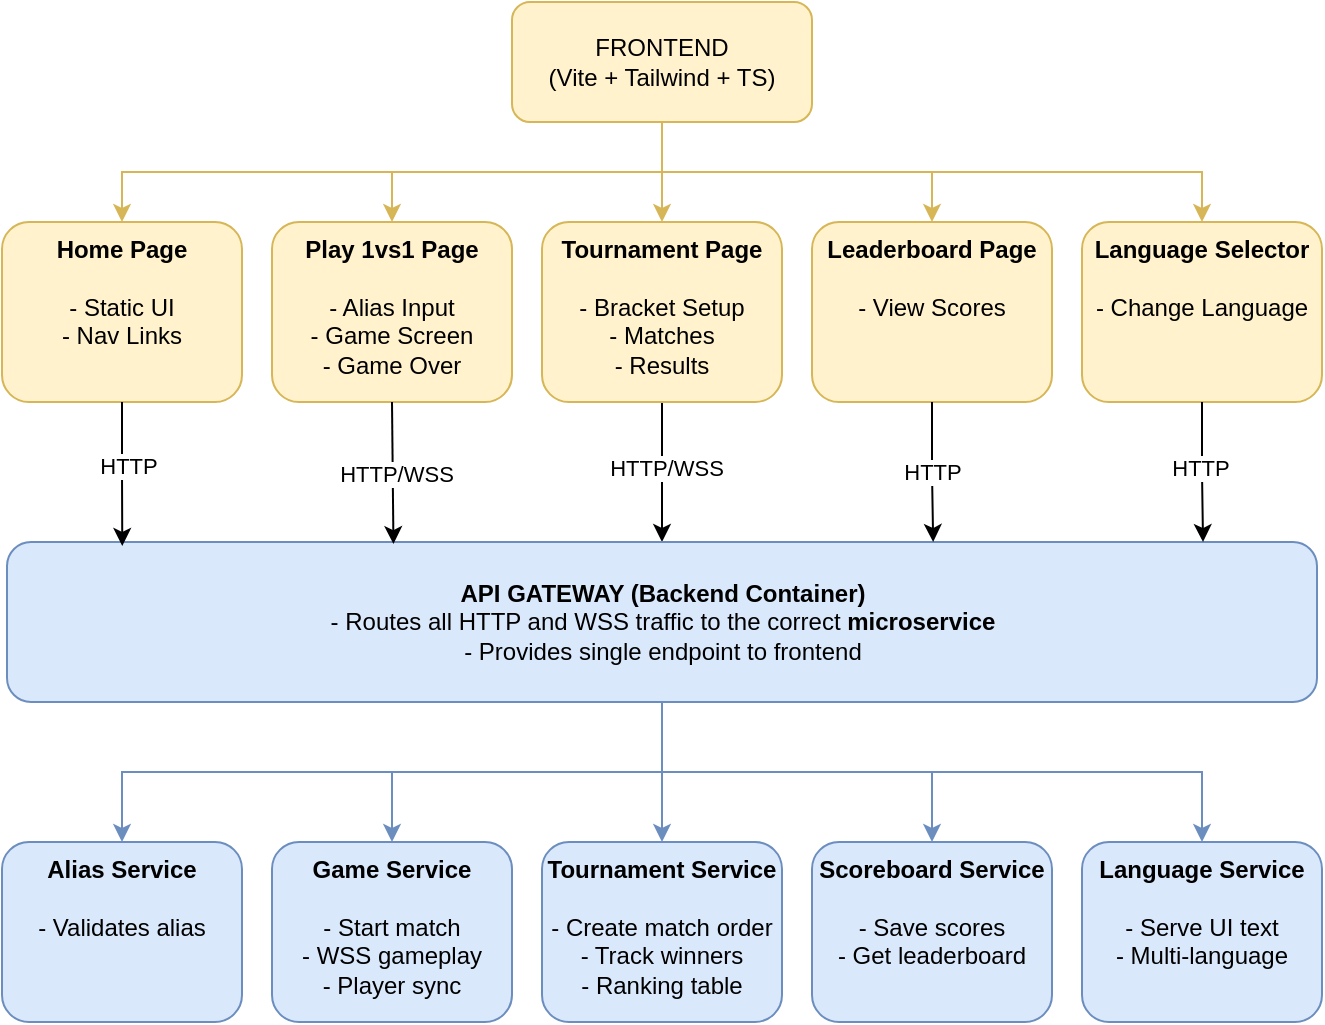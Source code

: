 <mxfile version="26.1.1">
  <diagram name="Page-1" id="Cc9oTgwPpKHZk2mY7icy">
    <mxGraphModel dx="880" dy="526" grid="1" gridSize="10" guides="1" tooltips="1" connect="1" arrows="1" fold="1" page="1" pageScale="1" pageWidth="850" pageHeight="1100" math="0" shadow="0">
      <root>
        <mxCell id="0" />
        <mxCell id="1" parent="0" />
        <mxCell id="W1Wscjg8J1eMTDm9cVJc-10" style="edgeStyle=orthogonalEdgeStyle;rounded=0;orthogonalLoop=1;jettySize=auto;html=1;exitX=0.5;exitY=1;exitDx=0;exitDy=0;entryX=0.5;entryY=0;entryDx=0;entryDy=0;fillColor=#fff2cc;strokeColor=#d6b656;" parent="1" source="W1Wscjg8J1eMTDm9cVJc-1" target="W1Wscjg8J1eMTDm9cVJc-3" edge="1">
          <mxGeometry relative="1" as="geometry" />
        </mxCell>
        <mxCell id="W1Wscjg8J1eMTDm9cVJc-11" style="edgeStyle=orthogonalEdgeStyle;rounded=0;orthogonalLoop=1;jettySize=auto;html=1;exitX=0.5;exitY=1;exitDx=0;exitDy=0;entryX=0.5;entryY=0;entryDx=0;entryDy=0;fillColor=#fff2cc;strokeColor=#d6b656;" parent="1" source="W1Wscjg8J1eMTDm9cVJc-1" target="W1Wscjg8J1eMTDm9cVJc-4" edge="1">
          <mxGeometry relative="1" as="geometry" />
        </mxCell>
        <mxCell id="W1Wscjg8J1eMTDm9cVJc-12" style="edgeStyle=orthogonalEdgeStyle;rounded=0;orthogonalLoop=1;jettySize=auto;html=1;exitX=0.5;exitY=1;exitDx=0;exitDy=0;entryX=0.5;entryY=0;entryDx=0;entryDy=0;fillColor=#fff2cc;strokeColor=#d6b656;" parent="1" source="W1Wscjg8J1eMTDm9cVJc-1" target="W1Wscjg8J1eMTDm9cVJc-5" edge="1">
          <mxGeometry relative="1" as="geometry" />
        </mxCell>
        <mxCell id="W1Wscjg8J1eMTDm9cVJc-13" style="edgeStyle=orthogonalEdgeStyle;rounded=0;orthogonalLoop=1;jettySize=auto;html=1;exitX=0.5;exitY=1;exitDx=0;exitDy=0;fillColor=#fff2cc;strokeColor=#d6b656;" parent="1" source="W1Wscjg8J1eMTDm9cVJc-1" target="W1Wscjg8J1eMTDm9cVJc-7" edge="1">
          <mxGeometry relative="1" as="geometry" />
        </mxCell>
        <mxCell id="W1Wscjg8J1eMTDm9cVJc-14" style="edgeStyle=orthogonalEdgeStyle;rounded=0;orthogonalLoop=1;jettySize=auto;html=1;exitX=0.5;exitY=1;exitDx=0;exitDy=0;entryX=0.5;entryY=0;entryDx=0;entryDy=0;fillColor=#fff2cc;strokeColor=#d6b656;" parent="1" source="W1Wscjg8J1eMTDm9cVJc-1" target="W1Wscjg8J1eMTDm9cVJc-8" edge="1">
          <mxGeometry relative="1" as="geometry" />
        </mxCell>
        <mxCell id="W1Wscjg8J1eMTDm9cVJc-1" value="FRONTEND&lt;div&gt;(Vite + Tailwind + TS)&lt;/div&gt;" style="rounded=1;whiteSpace=wrap;html=1;fillColor=#fff2cc;strokeColor=#d6b656;" parent="1" vertex="1">
          <mxGeometry x="360" y="170" width="150" height="60" as="geometry" />
        </mxCell>
        <mxCell id="W1Wscjg8J1eMTDm9cVJc-3" value="&lt;div style=&quot;&quot;&gt;&lt;span style=&quot;background-color: transparent; color: light-dark(rgb(0, 0, 0), rgb(255, 255, 255));&quot;&gt;&lt;b&gt;Home Page&lt;/b&gt;&lt;/span&gt;&lt;/div&gt;&lt;div style=&quot;&quot;&gt;&lt;span style=&quot;background-color: transparent; color: light-dark(rgb(0, 0, 0), rgb(255, 255, 255));&quot;&gt;&lt;b&gt;&lt;br&gt;&lt;/b&gt;&lt;/span&gt;&lt;/div&gt;&lt;div&gt;- Static UI&lt;/div&gt;&lt;div&gt;- Nav Links&lt;/div&gt;" style="rounded=1;whiteSpace=wrap;html=1;align=center;verticalAlign=top;fillColor=#fff2cc;strokeColor=#d6b656;" parent="1" vertex="1">
          <mxGeometry x="105" y="280" width="120" height="90" as="geometry" />
        </mxCell>
        <mxCell id="W1Wscjg8J1eMTDm9cVJc-4" value="&lt;div style=&quot;&quot;&gt;&lt;span style=&quot;background-color: transparent; color: light-dark(rgb(0, 0, 0), rgb(255, 255, 255));&quot;&gt;&lt;b&gt;Play 1vs1 Page&lt;/b&gt;&lt;/span&gt;&lt;/div&gt;&lt;div style=&quot;&quot;&gt;&lt;span style=&quot;background-color: transparent; color: light-dark(rgb(0, 0, 0), rgb(255, 255, 255));&quot;&gt;&lt;b&gt;&lt;br&gt;&lt;/b&gt;&lt;/span&gt;&lt;/div&gt;&lt;div style=&quot;&quot;&gt;&lt;span style=&quot;background-color: transparent; color: light-dark(rgb(0, 0, 0), rgb(255, 255, 255));&quot;&gt;- Alias Input&lt;/span&gt;&lt;/div&gt;&lt;div style=&quot;&quot;&gt;&lt;span style=&quot;background-color: transparent; color: light-dark(rgb(0, 0, 0), rgb(255, 255, 255));&quot;&gt;- Game Screen&lt;/span&gt;&lt;/div&gt;&lt;div style=&quot;&quot;&gt;&lt;span style=&quot;background-color: transparent; color: light-dark(rgb(0, 0, 0), rgb(255, 255, 255));&quot;&gt;- Game Over&lt;/span&gt;&lt;/div&gt;" style="rounded=1;whiteSpace=wrap;html=1;align=center;verticalAlign=top;fillColor=#fff2cc;strokeColor=#d6b656;" parent="1" vertex="1">
          <mxGeometry x="240" y="280" width="120" height="90" as="geometry" />
        </mxCell>
        <mxCell id="W1Wscjg8J1eMTDm9cVJc-23" style="edgeStyle=orthogonalEdgeStyle;rounded=0;orthogonalLoop=1;jettySize=auto;html=1;exitX=0.5;exitY=1;exitDx=0;exitDy=0;entryX=0.5;entryY=0;entryDx=0;entryDy=0;" parent="1" source="W1Wscjg8J1eMTDm9cVJc-5" target="W1Wscjg8J1eMTDm9cVJc-15" edge="1">
          <mxGeometry relative="1" as="geometry" />
        </mxCell>
        <mxCell id="W1Wscjg8J1eMTDm9cVJc-29" value="HTTP/WSS" style="edgeLabel;html=1;align=center;verticalAlign=middle;resizable=0;points=[];" parent="W1Wscjg8J1eMTDm9cVJc-23" vertex="1" connectable="0">
          <mxGeometry x="-0.064" y="2" relative="1" as="geometry">
            <mxPoint as="offset" />
          </mxGeometry>
        </mxCell>
        <mxCell id="W1Wscjg8J1eMTDm9cVJc-5" value="&lt;div style=&quot;&quot;&gt;&lt;b&gt;Tournament Page&lt;/b&gt;&lt;/div&gt;&lt;div style=&quot;&quot;&gt;&lt;b&gt;&lt;br&gt;&lt;/b&gt;&lt;/div&gt;&lt;div style=&quot;&quot;&gt;&lt;span style=&quot;background-color: transparent; color: light-dark(rgb(0, 0, 0), rgb(255, 255, 255));&quot;&gt;- Bracket Setup&lt;/span&gt;&lt;/div&gt;&lt;div style=&quot;&quot;&gt;&lt;span style=&quot;background-color: transparent; color: light-dark(rgb(0, 0, 0), rgb(255, 255, 255));&quot;&gt;- Matches&lt;/span&gt;&lt;/div&gt;&lt;div style=&quot;&quot;&gt;&lt;span style=&quot;background-color: transparent; color: light-dark(rgb(0, 0, 0), rgb(255, 255, 255));&quot;&gt;- Results&lt;/span&gt;&lt;/div&gt;" style="rounded=1;whiteSpace=wrap;html=1;align=center;verticalAlign=top;fillColor=#fff2cc;strokeColor=#d6b656;" parent="1" vertex="1">
          <mxGeometry x="375" y="280" width="120" height="90" as="geometry" />
        </mxCell>
        <mxCell id="W1Wscjg8J1eMTDm9cVJc-7" value="&lt;div style=&quot;&quot;&gt;&lt;span style=&quot;background-color: transparent; color: light-dark(rgb(0, 0, 0), rgb(255, 255, 255));&quot;&gt;&lt;b&gt;Leaderboard Page&lt;/b&gt;&lt;/span&gt;&lt;/div&gt;&lt;div style=&quot;&quot;&gt;&lt;span style=&quot;background-color: transparent; color: light-dark(rgb(0, 0, 0), rgb(255, 255, 255));&quot;&gt;&lt;b&gt;&lt;br&gt;&lt;/b&gt;&lt;/span&gt;&lt;/div&gt;&lt;div&gt;- View Scores&lt;/div&gt;" style="rounded=1;whiteSpace=wrap;html=1;align=center;verticalAlign=top;fillColor=#fff2cc;strokeColor=#d6b656;" parent="1" vertex="1">
          <mxGeometry x="510" y="280" width="120" height="90" as="geometry" />
        </mxCell>
        <mxCell id="W1Wscjg8J1eMTDm9cVJc-8" value="&lt;div style=&quot;&quot;&gt;&lt;span style=&quot;background-color: transparent; color: light-dark(rgb(0, 0, 0), rgb(255, 255, 255));&quot;&gt;&lt;b&gt;Language Selector&lt;/b&gt;&lt;/span&gt;&lt;/div&gt;&lt;div style=&quot;&quot;&gt;&lt;span style=&quot;background-color: transparent; color: light-dark(rgb(0, 0, 0), rgb(255, 255, 255));&quot;&gt;&lt;b&gt;&lt;br&gt;&lt;/b&gt;&lt;/span&gt;&lt;/div&gt;&lt;div&gt;- Change Language&lt;/div&gt;" style="rounded=1;whiteSpace=wrap;html=1;align=center;verticalAlign=top;fillColor=#fff2cc;strokeColor=#d6b656;" parent="1" vertex="1">
          <mxGeometry x="645" y="280" width="120" height="90" as="geometry" />
        </mxCell>
        <mxCell id="W1Wscjg8J1eMTDm9cVJc-34" style="edgeStyle=orthogonalEdgeStyle;rounded=0;orthogonalLoop=1;jettySize=auto;html=1;exitX=0.5;exitY=1;exitDx=0;exitDy=0;fillColor=#dae8fc;strokeColor=#6c8ebf;" parent="1" source="W1Wscjg8J1eMTDm9cVJc-15" target="W1Wscjg8J1eMTDm9cVJc-16" edge="1">
          <mxGeometry relative="1" as="geometry" />
        </mxCell>
        <mxCell id="W1Wscjg8J1eMTDm9cVJc-35" style="edgeStyle=orthogonalEdgeStyle;rounded=0;orthogonalLoop=1;jettySize=auto;html=1;exitX=0.5;exitY=1;exitDx=0;exitDy=0;fillColor=#dae8fc;strokeColor=#6c8ebf;" parent="1" source="W1Wscjg8J1eMTDm9cVJc-15" target="W1Wscjg8J1eMTDm9cVJc-17" edge="1">
          <mxGeometry relative="1" as="geometry" />
        </mxCell>
        <mxCell id="W1Wscjg8J1eMTDm9cVJc-36" style="edgeStyle=orthogonalEdgeStyle;rounded=0;orthogonalLoop=1;jettySize=auto;html=1;exitX=0.5;exitY=1;exitDx=0;exitDy=0;fillColor=#dae8fc;strokeColor=#6c8ebf;" parent="1" source="W1Wscjg8J1eMTDm9cVJc-15" target="W1Wscjg8J1eMTDm9cVJc-18" edge="1">
          <mxGeometry relative="1" as="geometry" />
        </mxCell>
        <mxCell id="W1Wscjg8J1eMTDm9cVJc-37" style="edgeStyle=orthogonalEdgeStyle;rounded=0;orthogonalLoop=1;jettySize=auto;html=1;exitX=0.5;exitY=1;exitDx=0;exitDy=0;fillColor=#dae8fc;strokeColor=#6c8ebf;" parent="1" source="W1Wscjg8J1eMTDm9cVJc-15" target="W1Wscjg8J1eMTDm9cVJc-19" edge="1">
          <mxGeometry relative="1" as="geometry" />
        </mxCell>
        <mxCell id="W1Wscjg8J1eMTDm9cVJc-38" style="edgeStyle=orthogonalEdgeStyle;rounded=0;orthogonalLoop=1;jettySize=auto;html=1;exitX=0.5;exitY=1;exitDx=0;exitDy=0;fillColor=#dae8fc;strokeColor=#6c8ebf;" parent="1" source="W1Wscjg8J1eMTDm9cVJc-15" target="W1Wscjg8J1eMTDm9cVJc-20" edge="1">
          <mxGeometry relative="1" as="geometry" />
        </mxCell>
        <mxCell id="W1Wscjg8J1eMTDm9cVJc-15" value="&lt;b&gt;API GATEWAY (Backend Container)&lt;/b&gt;&lt;div&gt;- Routes all HTTP and WSS&amp;nbsp;traffic to the correct &lt;b&gt;microservice&lt;/b&gt;&lt;/div&gt;&lt;div&gt;- Provides single endpoint to frontend&lt;/div&gt;" style="rounded=1;whiteSpace=wrap;html=1;fillColor=#dae8fc;strokeColor=#6c8ebf;" parent="1" vertex="1">
          <mxGeometry x="107.5" y="440" width="655" height="80" as="geometry" />
        </mxCell>
        <mxCell id="W1Wscjg8J1eMTDm9cVJc-16" value="&lt;div style=&quot;&quot;&gt;&lt;b&gt;Alias Service&lt;/b&gt;&lt;/div&gt;&lt;div style=&quot;&quot;&gt;&lt;span style=&quot;background-color: transparent; color: light-dark(rgb(0, 0, 0), rgb(255, 255, 255));&quot;&gt;&lt;b&gt;&lt;br&gt;&lt;/b&gt;&lt;/span&gt;&lt;/div&gt;&lt;div&gt;- Validates alias&lt;/div&gt;" style="rounded=1;whiteSpace=wrap;html=1;align=center;verticalAlign=top;fillColor=#dae8fc;strokeColor=#6c8ebf;" parent="1" vertex="1">
          <mxGeometry x="105" y="590" width="120" height="90" as="geometry" />
        </mxCell>
        <mxCell id="W1Wscjg8J1eMTDm9cVJc-17" value="&lt;div style=&quot;&quot;&gt;&lt;b&gt;Game Service&lt;/b&gt;&lt;/div&gt;&lt;div style=&quot;&quot;&gt;&lt;span style=&quot;background-color: transparent; color: light-dark(rgb(0, 0, 0), rgb(255, 255, 255));&quot;&gt;&lt;b&gt;&lt;br&gt;&lt;/b&gt;&lt;/span&gt;&lt;/div&gt;&lt;div&gt;- Start match&lt;/div&gt;&lt;div&gt;- WSS gameplay&lt;/div&gt;&lt;div&gt;- Player sync&lt;/div&gt;" style="rounded=1;whiteSpace=wrap;html=1;align=center;verticalAlign=top;fillColor=#dae8fc;strokeColor=#6c8ebf;" parent="1" vertex="1">
          <mxGeometry x="240" y="590" width="120" height="90" as="geometry" />
        </mxCell>
        <mxCell id="W1Wscjg8J1eMTDm9cVJc-18" value="&lt;div style=&quot;&quot;&gt;&lt;b&gt;Tournament Service&lt;/b&gt;&lt;/div&gt;&lt;div style=&quot;&quot;&gt;&lt;span style=&quot;background-color: transparent; color: light-dark(rgb(0, 0, 0), rgb(255, 255, 255));&quot;&gt;&lt;b&gt;&lt;br&gt;&lt;/b&gt;&lt;/span&gt;&lt;/div&gt;&lt;div style=&quot;&quot;&gt;- Create match order&lt;/div&gt;&lt;div&gt;- Track winners&lt;/div&gt;&lt;div&gt;- Ranking table&lt;/div&gt;" style="rounded=1;whiteSpace=wrap;html=1;align=center;verticalAlign=top;fillColor=#dae8fc;strokeColor=#6c8ebf;" parent="1" vertex="1">
          <mxGeometry x="375" y="590" width="120" height="90" as="geometry" />
        </mxCell>
        <mxCell id="W1Wscjg8J1eMTDm9cVJc-19" value="&lt;div style=&quot;&quot;&gt;&lt;b&gt;Scoreboard Service&lt;/b&gt;&lt;/div&gt;&lt;div style=&quot;&quot;&gt;&lt;span style=&quot;background-color: transparent; color: light-dark(rgb(0, 0, 0), rgb(255, 255, 255));&quot;&gt;&lt;b&gt;&lt;br&gt;&lt;/b&gt;&lt;/span&gt;&lt;/div&gt;&lt;div&gt;- Save scores&lt;/div&gt;&lt;div&gt;- Get leaderboard&lt;/div&gt;" style="rounded=1;whiteSpace=wrap;html=1;align=center;verticalAlign=top;fillColor=#dae8fc;strokeColor=#6c8ebf;" parent="1" vertex="1">
          <mxGeometry x="510" y="590" width="120" height="90" as="geometry" />
        </mxCell>
        <mxCell id="W1Wscjg8J1eMTDm9cVJc-20" value="&lt;div style=&quot;&quot;&gt;&lt;b&gt;Language Service&lt;/b&gt;&lt;/div&gt;&lt;div style=&quot;&quot;&gt;&lt;span style=&quot;background-color: transparent; color: light-dark(rgb(0, 0, 0), rgb(255, 255, 255));&quot;&gt;&lt;b&gt;&lt;br&gt;&lt;/b&gt;&lt;/span&gt;&lt;/div&gt;&lt;div&gt;- Serve UI text&lt;/div&gt;&lt;div&gt;- Multi-language&lt;/div&gt;" style="rounded=1;whiteSpace=wrap;html=1;align=center;verticalAlign=top;fillColor=#dae8fc;strokeColor=#6c8ebf;" parent="1" vertex="1">
          <mxGeometry x="645" y="590" width="120" height="90" as="geometry" />
        </mxCell>
        <mxCell id="W1Wscjg8J1eMTDm9cVJc-21" style="edgeStyle=orthogonalEdgeStyle;rounded=0;orthogonalLoop=1;jettySize=auto;html=1;exitX=0.5;exitY=1;exitDx=0;exitDy=0;entryX=0.088;entryY=0.025;entryDx=0;entryDy=0;entryPerimeter=0;" parent="1" source="W1Wscjg8J1eMTDm9cVJc-3" target="W1Wscjg8J1eMTDm9cVJc-15" edge="1">
          <mxGeometry relative="1" as="geometry" />
        </mxCell>
        <mxCell id="W1Wscjg8J1eMTDm9cVJc-27" value="HTTP" style="edgeLabel;html=1;align=center;verticalAlign=middle;resizable=0;points=[];" parent="W1Wscjg8J1eMTDm9cVJc-21" vertex="1" connectable="0">
          <mxGeometry x="-0.091" y="3" relative="1" as="geometry">
            <mxPoint y="-1" as="offset" />
          </mxGeometry>
        </mxCell>
        <mxCell id="W1Wscjg8J1eMTDm9cVJc-22" style="rounded=0;orthogonalLoop=1;jettySize=auto;html=1;exitX=0.5;exitY=1;exitDx=0;exitDy=0;entryX=0.295;entryY=0.013;entryDx=0;entryDy=0;entryPerimeter=0;" parent="1" source="W1Wscjg8J1eMTDm9cVJc-4" target="W1Wscjg8J1eMTDm9cVJc-15" edge="1">
          <mxGeometry relative="1" as="geometry" />
        </mxCell>
        <mxCell id="W1Wscjg8J1eMTDm9cVJc-28" value="HTTP/WSS" style="edgeLabel;html=1;align=center;verticalAlign=middle;resizable=0;points=[];" parent="W1Wscjg8J1eMTDm9cVJc-22" vertex="1" connectable="0">
          <mxGeometry x="0.0" y="1" relative="1" as="geometry">
            <mxPoint as="offset" />
          </mxGeometry>
        </mxCell>
        <mxCell id="W1Wscjg8J1eMTDm9cVJc-25" style="edgeStyle=orthogonalEdgeStyle;rounded=0;orthogonalLoop=1;jettySize=auto;html=1;exitX=0.5;exitY=1;exitDx=0;exitDy=0;entryX=0.707;entryY=0;entryDx=0;entryDy=0;entryPerimeter=0;" parent="1" source="W1Wscjg8J1eMTDm9cVJc-7" target="W1Wscjg8J1eMTDm9cVJc-15" edge="1">
          <mxGeometry relative="1" as="geometry" />
        </mxCell>
        <mxCell id="W1Wscjg8J1eMTDm9cVJc-30" value="HTTP" style="edgeLabel;html=1;align=center;verticalAlign=middle;resizable=0;points=[];" parent="W1Wscjg8J1eMTDm9cVJc-25" vertex="1" connectable="0">
          <mxGeometry x="-0.008" y="-1" relative="1" as="geometry">
            <mxPoint y="-1" as="offset" />
          </mxGeometry>
        </mxCell>
        <mxCell id="W1Wscjg8J1eMTDm9cVJc-26" style="edgeStyle=orthogonalEdgeStyle;rounded=0;orthogonalLoop=1;jettySize=auto;html=1;exitX=0.5;exitY=1;exitDx=0;exitDy=0;entryX=0.913;entryY=0;entryDx=0;entryDy=0;entryPerimeter=0;" parent="1" source="W1Wscjg8J1eMTDm9cVJc-8" target="W1Wscjg8J1eMTDm9cVJc-15" edge="1">
          <mxGeometry relative="1" as="geometry" />
        </mxCell>
        <mxCell id="W1Wscjg8J1eMTDm9cVJc-31" value="HTTP" style="edgeLabel;html=1;align=center;verticalAlign=middle;resizable=0;points=[];" parent="W1Wscjg8J1eMTDm9cVJc-26" vertex="1" connectable="0">
          <mxGeometry x="-0.07" y="-1" relative="1" as="geometry">
            <mxPoint as="offset" />
          </mxGeometry>
        </mxCell>
      </root>
    </mxGraphModel>
  </diagram>
</mxfile>
